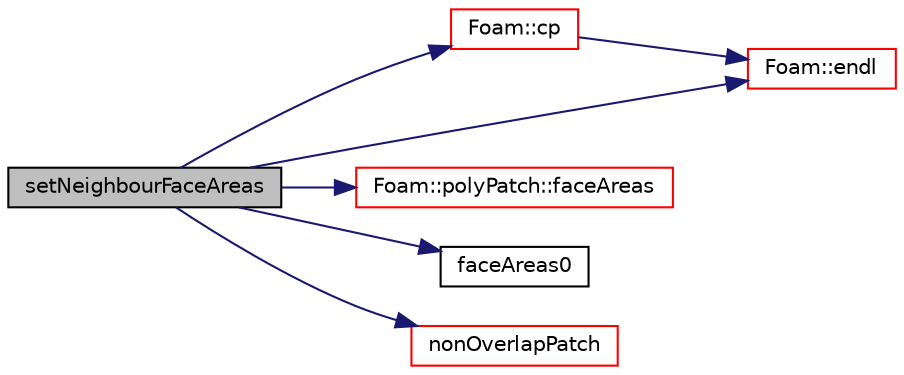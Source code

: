 digraph "setNeighbourFaceAreas"
{
  bgcolor="transparent";
  edge [fontname="Helvetica",fontsize="10",labelfontname="Helvetica",labelfontsize="10"];
  node [fontname="Helvetica",fontsize="10",shape=record];
  rankdir="LR";
  Node1 [label="setNeighbourFaceAreas",height=0.2,width=0.4,color="black", fillcolor="grey75", style="filled", fontcolor="black"];
  Node1 -> Node2 [color="midnightblue",fontsize="10",style="solid",fontname="Helvetica"];
  Node2 [label="Foam::cp",height=0.2,width=0.4,color="red",URL="$a10936.html#a90b626bb0848617906ac62a5570c010f",tooltip="Copy, recursively if necessary, the source to the destination. "];
  Node2 -> Node3 [color="midnightblue",fontsize="10",style="solid",fontname="Helvetica"];
  Node3 [label="Foam::endl",height=0.2,width=0.4,color="red",URL="$a10936.html#a2db8fe02a0d3909e9351bb4275b23ce4",tooltip="Add newline and flush stream. "];
  Node1 -> Node3 [color="midnightblue",fontsize="10",style="solid",fontname="Helvetica"];
  Node1 -> Node4 [color="midnightblue",fontsize="10",style="solid",fontname="Helvetica"];
  Node4 [label="Foam::polyPatch::faceAreas",height=0.2,width=0.4,color="red",URL="$a01979.html#ac0a591ed4b2427caab10863a66b838fa",tooltip="Return face normals. "];
  Node1 -> Node5 [color="midnightblue",fontsize="10",style="solid",fontname="Helvetica"];
  Node5 [label="faceAreas0",height=0.2,width=0.4,color="black",URL="$a00471.html#a127aba3d80b6681a86f6cf0aaaa24e1b",tooltip="Return access to the original patch face areas. "];
  Node1 -> Node6 [color="midnightblue",fontsize="10",style="solid",fontname="Helvetica"];
  Node6 [label="nonOverlapPatch",height=0.2,width=0.4,color="red",URL="$a00471.html#a920cdebf74f0c93b29d7d11fffc18937",tooltip="Return a const reference to the non-overlapping patch. "];
}
